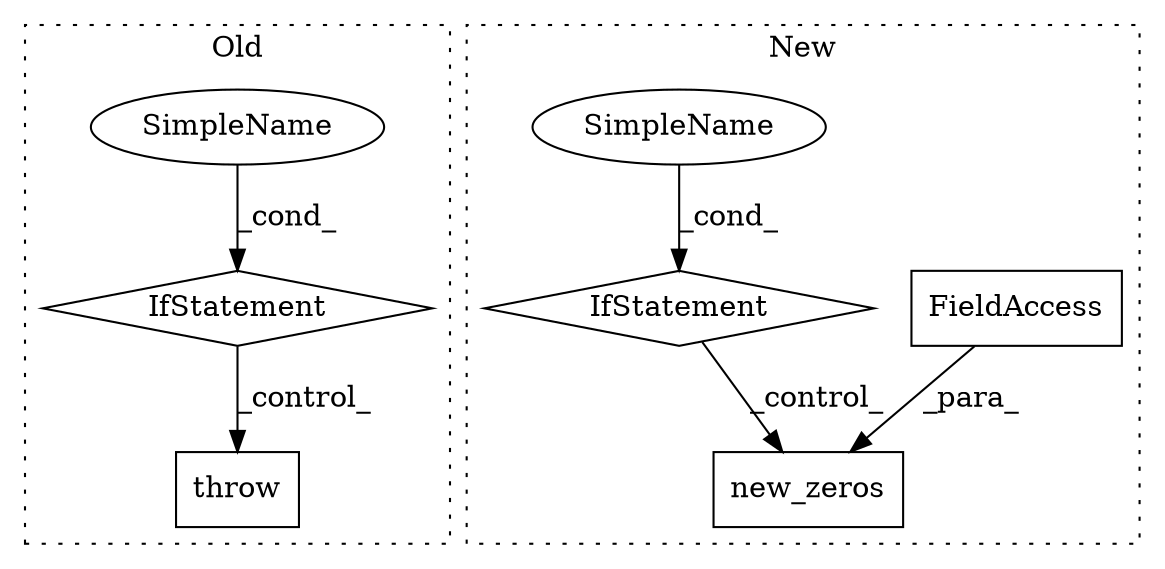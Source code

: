 digraph G {
subgraph cluster0 {
1 [label="throw" a="53" s="9845" l="6" shape="box"];
4 [label="IfStatement" a="25" s="9815,9833" l="4,2" shape="diamond"];
6 [label="SimpleName" a="42" s="" l="" shape="ellipse"];
label = "Old";
style="dotted";
}
subgraph cluster1 {
2 [label="new_zeros" a="32" s="10026,10043" l="10,1" shape="box"];
3 [label="FieldAccess" a="22" s="10036" l="7" shape="box"];
5 [label="IfStatement" a="25" s="9815,9833" l="4,2" shape="diamond"];
7 [label="SimpleName" a="42" s="" l="" shape="ellipse"];
label = "New";
style="dotted";
}
3 -> 2 [label="_para_"];
4 -> 1 [label="_control_"];
5 -> 2 [label="_control_"];
6 -> 4 [label="_cond_"];
7 -> 5 [label="_cond_"];
}